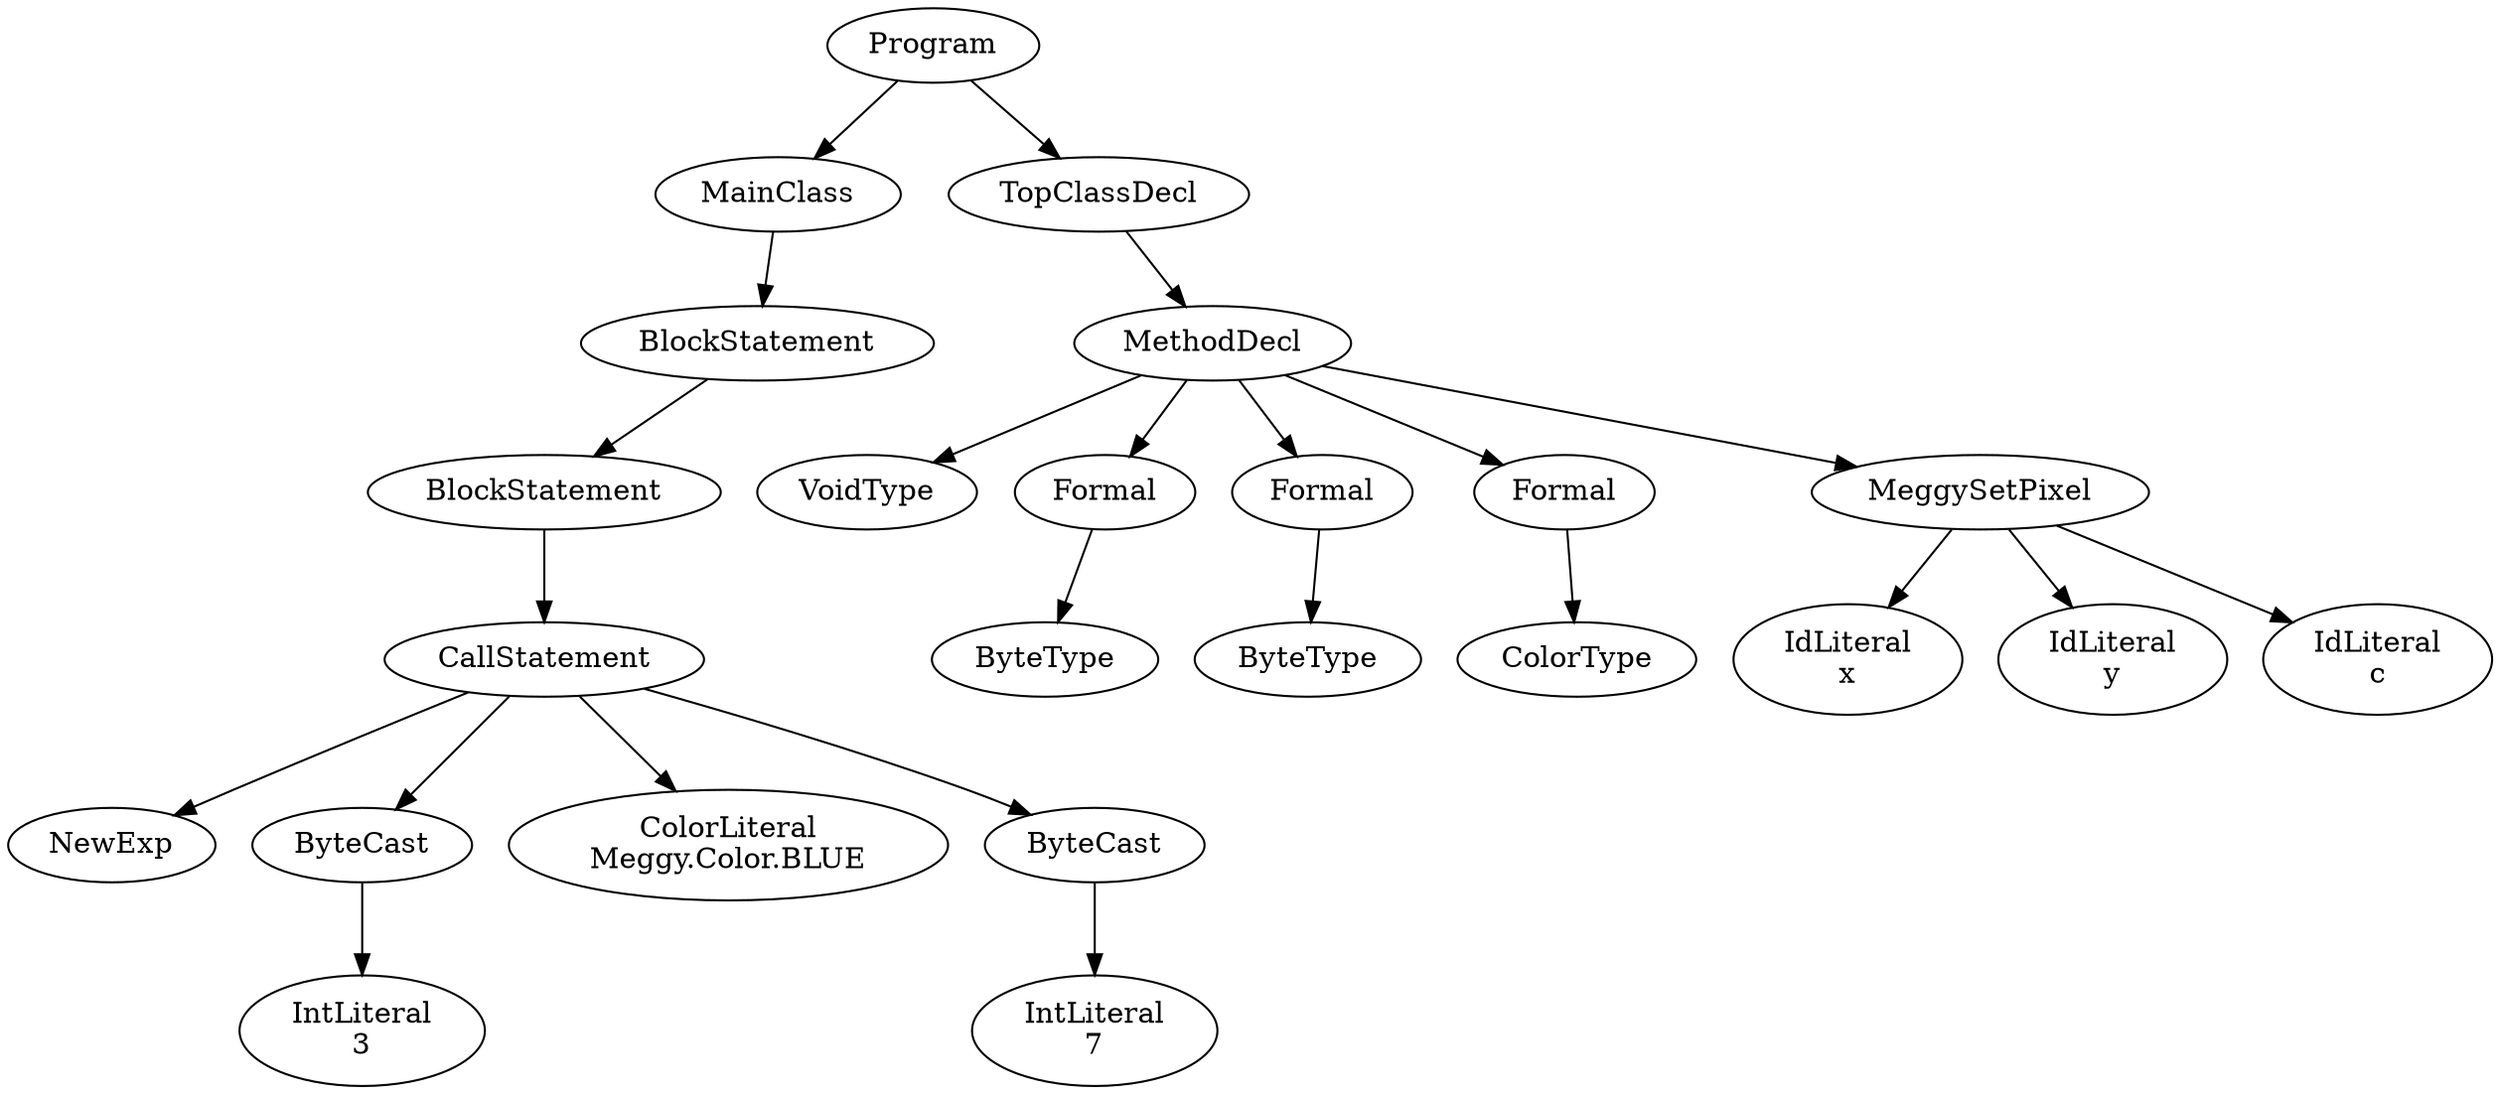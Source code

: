 digraph ASTGraph {
0 [ label="Program" ];
1 [ label="MainClass" ];
0 -> 1
2 [ label="BlockStatement" ];
1 -> 2
3 [ label="BlockStatement" ];
2 -> 3
4 [ label="CallStatement" ];
3 -> 4
5 [ label="NewExp" ];
4 -> 5
6 [ label="ByteCast" ];
4 -> 6
7 [ label="IntLiteral\n3" ];
6 -> 7
8 [ label="ColorLiteral\nMeggy.Color.BLUE" ];
4 -> 8
9 [ label="ByteCast" ];
4 -> 9
10 [ label="IntLiteral\n7" ];
9 -> 10
11 [ label="TopClassDecl" ];
0 -> 11
12 [ label="MethodDecl" ];
11 -> 12
13 [ label="VoidType" ];
12 -> 13
14 [ label="Formal" ];
12 -> 14
15 [ label="ByteType" ];
14 -> 15
16 [ label="Formal" ];
12 -> 16
17 [ label="ByteType" ];
16 -> 17
18 [ label="Formal" ];
12 -> 18
19 [ label="ColorType" ];
18 -> 19
20 [ label="MeggySetPixel" ];
12 -> 20
21 [ label="IdLiteral\nx" ];
20 -> 21
22 [ label="IdLiteral\ny" ];
20 -> 22
23 [ label="IdLiteral\nc" ];
20 -> 23
}
